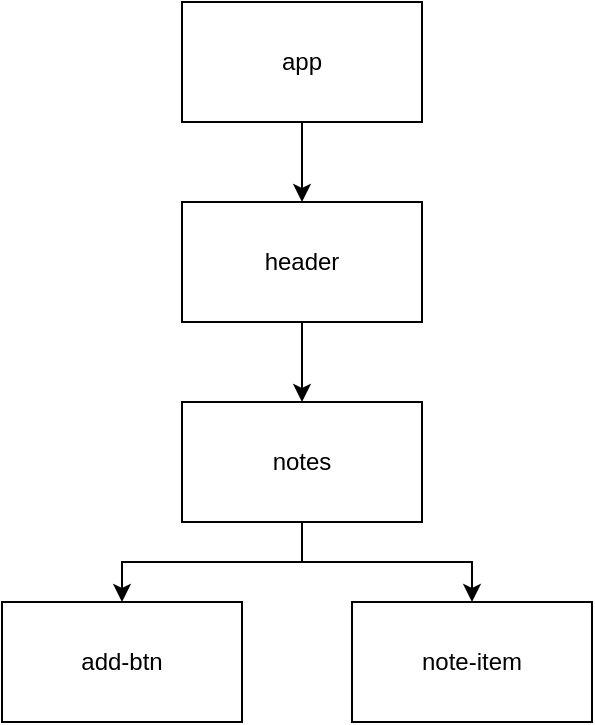 <mxfile version="14.3.1" type="github">
  <diagram id="w7zwQQ-e7MEviPHY8NQ5" name="Page-1">
    <mxGraphModel dx="868" dy="440" grid="1" gridSize="10" guides="1" tooltips="1" connect="1" arrows="1" fold="1" page="1" pageScale="1" pageWidth="850" pageHeight="1100" math="0" shadow="0">
      <root>
        <mxCell id="0" />
        <mxCell id="1" parent="0" />
        <mxCell id="HTgaUMEMDEaOwpnEh1lh-3" style="edgeStyle=orthogonalEdgeStyle;rounded=0;orthogonalLoop=1;jettySize=auto;html=1;exitX=0.5;exitY=1;exitDx=0;exitDy=0;entryX=0.5;entryY=0;entryDx=0;entryDy=0;" edge="1" parent="1" source="HTgaUMEMDEaOwpnEh1lh-1" target="HTgaUMEMDEaOwpnEh1lh-2">
          <mxGeometry relative="1" as="geometry" />
        </mxCell>
        <mxCell id="HTgaUMEMDEaOwpnEh1lh-1" value="app" style="rounded=0;whiteSpace=wrap;html=1;" vertex="1" parent="1">
          <mxGeometry x="340" y="30" width="120" height="60" as="geometry" />
        </mxCell>
        <mxCell id="HTgaUMEMDEaOwpnEh1lh-5" style="edgeStyle=orthogonalEdgeStyle;rounded=0;orthogonalLoop=1;jettySize=auto;html=1;exitX=0.5;exitY=1;exitDx=0;exitDy=0;entryX=0.5;entryY=0;entryDx=0;entryDy=0;" edge="1" parent="1" source="HTgaUMEMDEaOwpnEh1lh-2" target="HTgaUMEMDEaOwpnEh1lh-4">
          <mxGeometry relative="1" as="geometry" />
        </mxCell>
        <mxCell id="HTgaUMEMDEaOwpnEh1lh-2" value="header" style="rounded=0;whiteSpace=wrap;html=1;" vertex="1" parent="1">
          <mxGeometry x="340" y="130" width="120" height="60" as="geometry" />
        </mxCell>
        <mxCell id="HTgaUMEMDEaOwpnEh1lh-7" style="edgeStyle=orthogonalEdgeStyle;rounded=0;orthogonalLoop=1;jettySize=auto;html=1;exitX=0.5;exitY=1;exitDx=0;exitDy=0;entryX=0.5;entryY=0;entryDx=0;entryDy=0;" edge="1" parent="1" source="HTgaUMEMDEaOwpnEh1lh-4" target="HTgaUMEMDEaOwpnEh1lh-6">
          <mxGeometry relative="1" as="geometry" />
        </mxCell>
        <mxCell id="HTgaUMEMDEaOwpnEh1lh-9" style="edgeStyle=orthogonalEdgeStyle;rounded=0;orthogonalLoop=1;jettySize=auto;html=1;exitX=0.5;exitY=1;exitDx=0;exitDy=0;entryX=0.5;entryY=0;entryDx=0;entryDy=0;" edge="1" parent="1" source="HTgaUMEMDEaOwpnEh1lh-4" target="HTgaUMEMDEaOwpnEh1lh-8">
          <mxGeometry relative="1" as="geometry" />
        </mxCell>
        <mxCell id="HTgaUMEMDEaOwpnEh1lh-4" value="notes" style="rounded=0;whiteSpace=wrap;html=1;" vertex="1" parent="1">
          <mxGeometry x="340" y="230" width="120" height="60" as="geometry" />
        </mxCell>
        <mxCell id="HTgaUMEMDEaOwpnEh1lh-6" value="add-btn" style="rounded=0;whiteSpace=wrap;html=1;" vertex="1" parent="1">
          <mxGeometry x="250" y="330" width="120" height="60" as="geometry" />
        </mxCell>
        <mxCell id="HTgaUMEMDEaOwpnEh1lh-8" value="note-item" style="rounded=0;whiteSpace=wrap;html=1;" vertex="1" parent="1">
          <mxGeometry x="425" y="330" width="120" height="60" as="geometry" />
        </mxCell>
      </root>
    </mxGraphModel>
  </diagram>
</mxfile>
